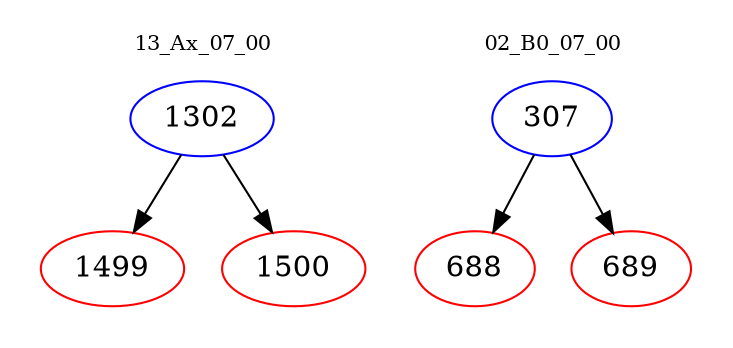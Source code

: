 digraph{
subgraph cluster_0 {
color = white
label = "13_Ax_07_00";
fontsize=10;
T0_1302 [label="1302", color="blue"]
T0_1302 -> T0_1499 [color="black"]
T0_1499 [label="1499", color="red"]
T0_1302 -> T0_1500 [color="black"]
T0_1500 [label="1500", color="red"]
}
subgraph cluster_1 {
color = white
label = "02_B0_07_00";
fontsize=10;
T1_307 [label="307", color="blue"]
T1_307 -> T1_688 [color="black"]
T1_688 [label="688", color="red"]
T1_307 -> T1_689 [color="black"]
T1_689 [label="689", color="red"]
}
}
